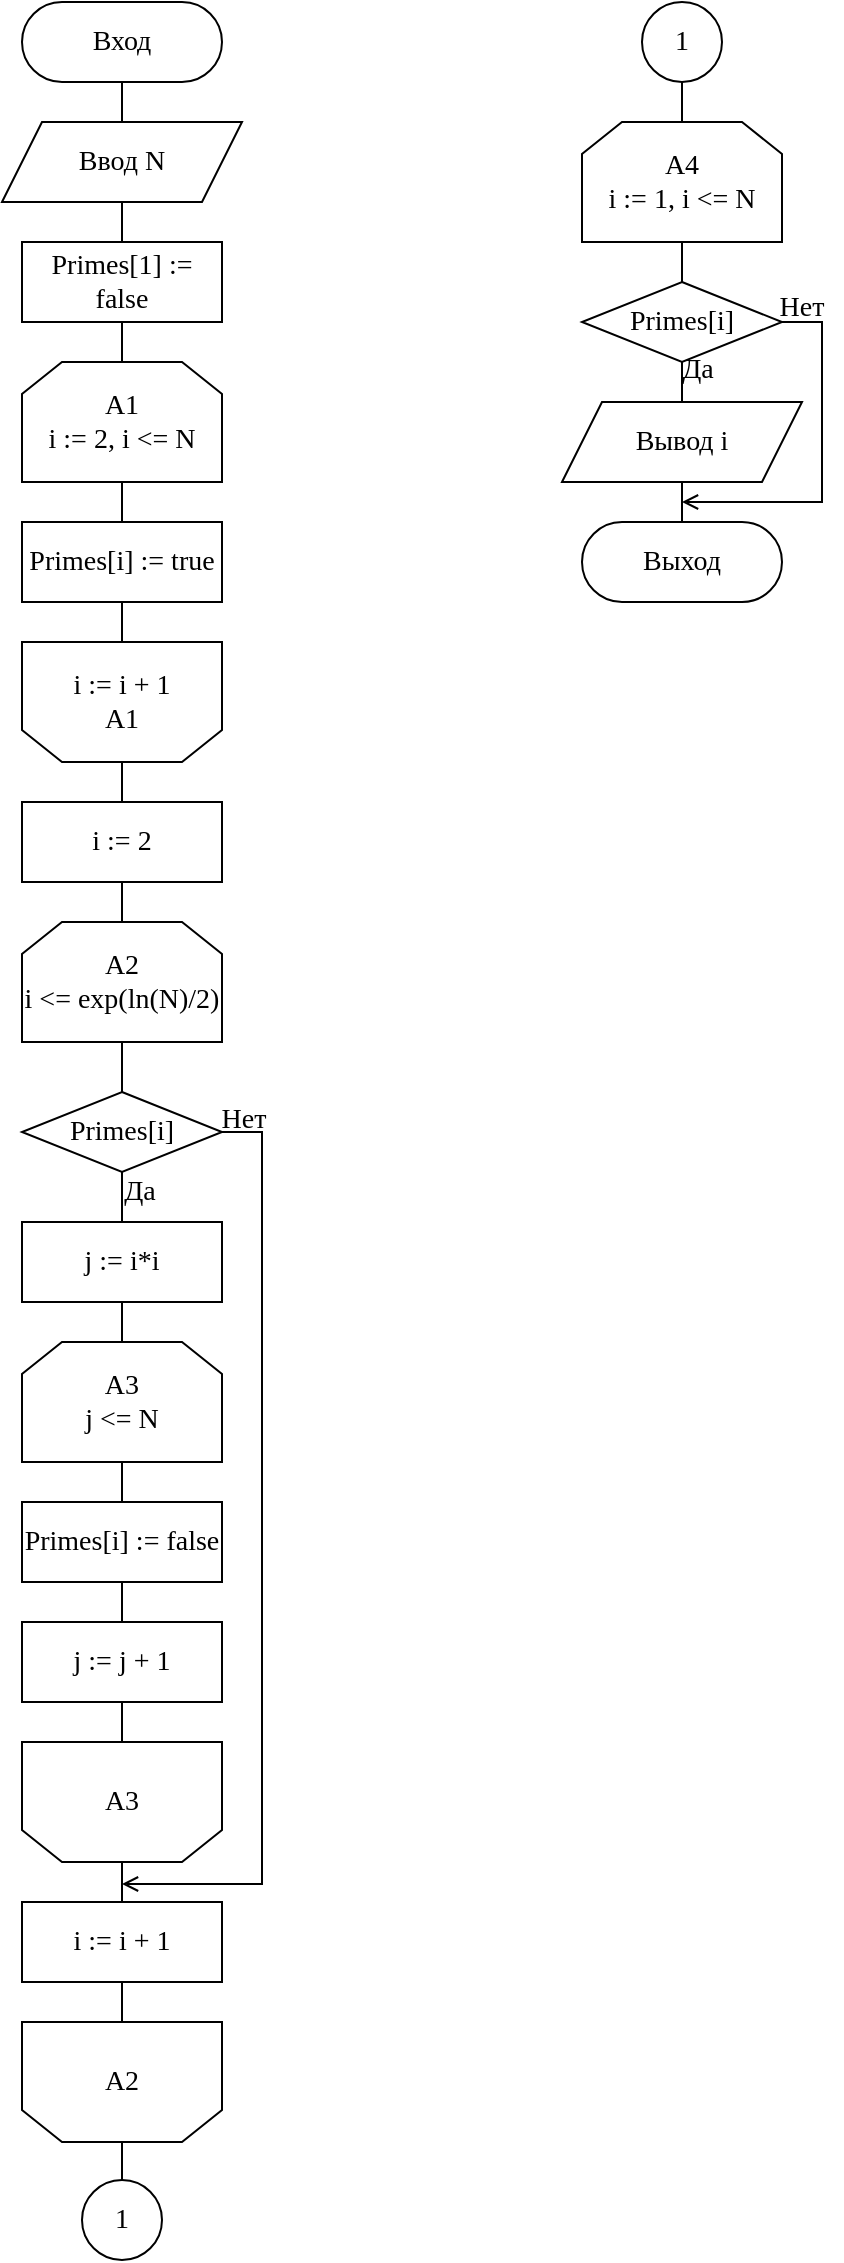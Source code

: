 <mxfile version="15.3.8" type="device"><diagram id="UwyCwh4wTXbEcl4jexbB" name="Page-1"><mxGraphModel dx="2048" dy="1184" grid="1" gridSize="10" guides="1" tooltips="1" connect="1" arrows="1" fold="1" page="1" pageScale="1" pageWidth="827" pageHeight="1169" math="0" shadow="0"><root><mxCell id="0"/><mxCell id="1" parent="0"/><mxCell id="uYrEmwOeIVyISQmVi3Fj-3" style="edgeStyle=orthogonalEdgeStyle;rounded=0;orthogonalLoop=1;jettySize=auto;html=1;exitX=0.5;exitY=1;exitDx=0;exitDy=0;entryX=0.5;entryY=0;entryDx=0;entryDy=0;endArrow=none;endFill=0;fontFamily=Times New Roman;fontSize=14;" edge="1" parent="1" source="uYrEmwOeIVyISQmVi3Fj-1" target="uYrEmwOeIVyISQmVi3Fj-2"><mxGeometry relative="1" as="geometry"/></mxCell><mxCell id="uYrEmwOeIVyISQmVi3Fj-1" value="Вход" style="rounded=1;whiteSpace=wrap;html=1;arcSize=50;fontFamily=Times New Roman;fontSize=14;" vertex="1" parent="1"><mxGeometry x="290" width="100" height="40" as="geometry"/></mxCell><mxCell id="uYrEmwOeIVyISQmVi3Fj-6" style="edgeStyle=orthogonalEdgeStyle;rounded=0;orthogonalLoop=1;jettySize=auto;html=1;exitX=0.5;exitY=1;exitDx=0;exitDy=0;entryX=0.5;entryY=0;entryDx=0;entryDy=0;endArrow=none;endFill=0;fontFamily=Times New Roman;fontSize=14;" edge="1" parent="1" source="uYrEmwOeIVyISQmVi3Fj-2" target="uYrEmwOeIVyISQmVi3Fj-4"><mxGeometry relative="1" as="geometry"/></mxCell><mxCell id="uYrEmwOeIVyISQmVi3Fj-2" value="Ввод N" style="shape=parallelogram;perimeter=parallelogramPerimeter;whiteSpace=wrap;html=1;fixedSize=1;fontFamily=Times New Roman;fontSize=14;" vertex="1" parent="1"><mxGeometry x="280" y="60" width="120" height="40" as="geometry"/></mxCell><mxCell id="uYrEmwOeIVyISQmVi3Fj-7" style="edgeStyle=orthogonalEdgeStyle;rounded=0;orthogonalLoop=1;jettySize=auto;html=1;exitX=0.5;exitY=1;exitDx=0;exitDy=0;entryX=0.5;entryY=0;entryDx=0;entryDy=0;endArrow=none;endFill=0;fontFamily=Times New Roman;fontSize=14;" edge="1" parent="1" source="uYrEmwOeIVyISQmVi3Fj-4" target="uYrEmwOeIVyISQmVi3Fj-5"><mxGeometry relative="1" as="geometry"/></mxCell><mxCell id="uYrEmwOeIVyISQmVi3Fj-4" value="Primes[1] := false" style="rounded=0;whiteSpace=wrap;html=1;fontFamily=Times New Roman;fontSize=14;" vertex="1" parent="1"><mxGeometry x="290" y="120" width="100" height="40" as="geometry"/></mxCell><mxCell id="uYrEmwOeIVyISQmVi3Fj-10" style="edgeStyle=orthogonalEdgeStyle;rounded=0;orthogonalLoop=1;jettySize=auto;html=1;exitX=0.5;exitY=1;exitDx=0;exitDy=0;entryX=0.5;entryY=0;entryDx=0;entryDy=0;endArrow=none;endFill=0;fontFamily=Times New Roman;fontSize=14;" edge="1" parent="1" source="uYrEmwOeIVyISQmVi3Fj-5" target="uYrEmwOeIVyISQmVi3Fj-8"><mxGeometry relative="1" as="geometry"/></mxCell><mxCell id="uYrEmwOeIVyISQmVi3Fj-5" value="A1&lt;br style=&quot;font-size: 14px;&quot;&gt;i := 2, i &amp;lt;= N" style="shape=loopLimit;whiteSpace=wrap;html=1;fontFamily=Times New Roman;fontSize=14;" vertex="1" parent="1"><mxGeometry x="290" y="180" width="100" height="60" as="geometry"/></mxCell><mxCell id="uYrEmwOeIVyISQmVi3Fj-11" style="edgeStyle=orthogonalEdgeStyle;rounded=0;orthogonalLoop=1;jettySize=auto;html=1;exitX=0.5;exitY=1;exitDx=0;exitDy=0;entryX=0.5;entryY=0;entryDx=0;entryDy=0;endArrow=none;endFill=0;fontFamily=Times New Roman;fontSize=14;" edge="1" parent="1" source="uYrEmwOeIVyISQmVi3Fj-8" target="uYrEmwOeIVyISQmVi3Fj-9"><mxGeometry relative="1" as="geometry"/></mxCell><mxCell id="uYrEmwOeIVyISQmVi3Fj-8" value="Primes[i] := true" style="rounded=0;whiteSpace=wrap;html=1;fontFamily=Times New Roman;fontSize=14;" vertex="1" parent="1"><mxGeometry x="290" y="260" width="100" height="40" as="geometry"/></mxCell><mxCell id="uYrEmwOeIVyISQmVi3Fj-13" style="edgeStyle=orthogonalEdgeStyle;rounded=0;orthogonalLoop=1;jettySize=auto;html=1;exitX=0.5;exitY=1;exitDx=0;exitDy=0;entryX=0.5;entryY=0;entryDx=0;entryDy=0;endArrow=none;endFill=0;fontFamily=Times New Roman;fontSize=14;" edge="1" parent="1" source="uYrEmwOeIVyISQmVi3Fj-9" target="uYrEmwOeIVyISQmVi3Fj-12"><mxGeometry relative="1" as="geometry"/></mxCell><mxCell id="uYrEmwOeIVyISQmVi3Fj-9" value="i := i + 1&lt;br style=&quot;font-size: 14px;&quot;&gt;A1" style="shape=loopLimit;whiteSpace=wrap;html=1;flipV=1;fontFamily=Times New Roman;fontSize=14;" vertex="1" parent="1"><mxGeometry x="290" y="320" width="100" height="60" as="geometry"/></mxCell><mxCell id="uYrEmwOeIVyISQmVi3Fj-15" style="edgeStyle=orthogonalEdgeStyle;rounded=0;orthogonalLoop=1;jettySize=auto;html=1;exitX=0.5;exitY=1;exitDx=0;exitDy=0;entryX=0.5;entryY=0;entryDx=0;entryDy=0;endArrow=none;endFill=0;fontFamily=Times New Roman;fontSize=14;" edge="1" parent="1" source="uYrEmwOeIVyISQmVi3Fj-12" target="uYrEmwOeIVyISQmVi3Fj-14"><mxGeometry relative="1" as="geometry"/></mxCell><mxCell id="uYrEmwOeIVyISQmVi3Fj-12" value="i := 2" style="rounded=0;whiteSpace=wrap;html=1;fontFamily=Times New Roman;fontSize=14;" vertex="1" parent="1"><mxGeometry x="290" y="400" width="100" height="40" as="geometry"/></mxCell><mxCell id="uYrEmwOeIVyISQmVi3Fj-17" style="edgeStyle=orthogonalEdgeStyle;rounded=0;orthogonalLoop=1;jettySize=auto;html=1;exitX=0.5;exitY=1;exitDx=0;exitDy=0;entryX=0.5;entryY=0;entryDx=0;entryDy=0;endArrow=none;endFill=0;fontFamily=Times New Roman;fontSize=14;" edge="1" parent="1" source="uYrEmwOeIVyISQmVi3Fj-14" target="uYrEmwOeIVyISQmVi3Fj-16"><mxGeometry relative="1" as="geometry"/></mxCell><mxCell id="uYrEmwOeIVyISQmVi3Fj-14" value="A2&lt;br style=&quot;font-size: 14px;&quot;&gt;i &amp;lt;= exp(ln(N)/2)" style="shape=loopLimit;whiteSpace=wrap;html=1;fontFamily=Times New Roman;fontSize=14;" vertex="1" parent="1"><mxGeometry x="290" y="460" width="100" height="60" as="geometry"/></mxCell><mxCell id="uYrEmwOeIVyISQmVi3Fj-19" style="edgeStyle=orthogonalEdgeStyle;rounded=0;orthogonalLoop=1;jettySize=auto;html=1;exitX=0.5;exitY=1;exitDx=0;exitDy=0;entryX=0.5;entryY=0;entryDx=0;entryDy=0;endArrow=none;endFill=0;fontFamily=Times New Roman;fontSize=14;" edge="1" parent="1" source="uYrEmwOeIVyISQmVi3Fj-16" target="uYrEmwOeIVyISQmVi3Fj-18"><mxGeometry relative="1" as="geometry"/></mxCell><mxCell id="uYrEmwOeIVyISQmVi3Fj-30" style="edgeStyle=orthogonalEdgeStyle;rounded=0;orthogonalLoop=1;jettySize=auto;html=1;exitX=1;exitY=0.5;exitDx=0;exitDy=0;endArrow=open;endFill=0;fontFamily=Times New Roman;fontSize=14;" edge="1" parent="1" source="uYrEmwOeIVyISQmVi3Fj-16"><mxGeometry relative="1" as="geometry"><mxPoint x="340" y="941" as="targetPoint"/><Array as="points"><mxPoint x="410" y="565"/><mxPoint x="410" y="941"/></Array></mxGeometry></mxCell><mxCell id="uYrEmwOeIVyISQmVi3Fj-16" value="Primes[i]" style="rhombus;whiteSpace=wrap;html=1;fontFamily=Times New Roman;fontSize=14;" vertex="1" parent="1"><mxGeometry x="290" y="545" width="100" height="40" as="geometry"/></mxCell><mxCell id="uYrEmwOeIVyISQmVi3Fj-21" style="edgeStyle=orthogonalEdgeStyle;rounded=0;orthogonalLoop=1;jettySize=auto;html=1;exitX=0.5;exitY=1;exitDx=0;exitDy=0;entryX=0.5;entryY=0;entryDx=0;entryDy=0;endArrow=none;endFill=0;fontFamily=Times New Roman;fontSize=14;" edge="1" parent="1" source="uYrEmwOeIVyISQmVi3Fj-18" target="uYrEmwOeIVyISQmVi3Fj-20"><mxGeometry relative="1" as="geometry"/></mxCell><mxCell id="uYrEmwOeIVyISQmVi3Fj-18" value="j := i*i" style="rounded=0;whiteSpace=wrap;html=1;fontFamily=Times New Roman;fontSize=14;" vertex="1" parent="1"><mxGeometry x="290" y="610" width="100" height="40" as="geometry"/></mxCell><mxCell id="uYrEmwOeIVyISQmVi3Fj-23" style="edgeStyle=orthogonalEdgeStyle;rounded=0;orthogonalLoop=1;jettySize=auto;html=1;exitX=0.5;exitY=1;exitDx=0;exitDy=0;entryX=0.5;entryY=0;entryDx=0;entryDy=0;endArrow=none;endFill=0;fontFamily=Times New Roman;fontSize=14;" edge="1" parent="1" source="uYrEmwOeIVyISQmVi3Fj-20" target="uYrEmwOeIVyISQmVi3Fj-22"><mxGeometry relative="1" as="geometry"/></mxCell><mxCell id="uYrEmwOeIVyISQmVi3Fj-20" value="A3&lt;br style=&quot;font-size: 14px;&quot;&gt;j &amp;lt;= N" style="shape=loopLimit;whiteSpace=wrap;html=1;fontFamily=Times New Roman;fontSize=14;" vertex="1" parent="1"><mxGeometry x="290" y="670" width="100" height="60" as="geometry"/></mxCell><mxCell id="uYrEmwOeIVyISQmVi3Fj-25" style="edgeStyle=orthogonalEdgeStyle;rounded=0;orthogonalLoop=1;jettySize=auto;html=1;exitX=0.5;exitY=1;exitDx=0;exitDy=0;entryX=0.5;entryY=0;entryDx=0;entryDy=0;endArrow=none;endFill=0;fontFamily=Times New Roman;fontSize=14;" edge="1" parent="1" source="uYrEmwOeIVyISQmVi3Fj-22" target="uYrEmwOeIVyISQmVi3Fj-24"><mxGeometry relative="1" as="geometry"/></mxCell><mxCell id="uYrEmwOeIVyISQmVi3Fj-22" value="Primes[i] := false" style="rounded=0;whiteSpace=wrap;html=1;fontFamily=Times New Roman;fontSize=14;" vertex="1" parent="1"><mxGeometry x="290" y="750" width="100" height="40" as="geometry"/></mxCell><mxCell id="uYrEmwOeIVyISQmVi3Fj-27" style="edgeStyle=orthogonalEdgeStyle;rounded=0;orthogonalLoop=1;jettySize=auto;html=1;exitX=0.5;exitY=1;exitDx=0;exitDy=0;entryX=0.5;entryY=0;entryDx=0;entryDy=0;endArrow=none;endFill=0;fontFamily=Times New Roman;fontSize=14;" edge="1" parent="1" source="uYrEmwOeIVyISQmVi3Fj-24" target="uYrEmwOeIVyISQmVi3Fj-26"><mxGeometry relative="1" as="geometry"/></mxCell><mxCell id="uYrEmwOeIVyISQmVi3Fj-24" value="j := j + 1" style="rounded=0;whiteSpace=wrap;html=1;fontFamily=Times New Roman;fontSize=14;" vertex="1" parent="1"><mxGeometry x="290" y="810" width="100" height="40" as="geometry"/></mxCell><mxCell id="uYrEmwOeIVyISQmVi3Fj-29" style="edgeStyle=orthogonalEdgeStyle;rounded=0;orthogonalLoop=1;jettySize=auto;html=1;exitX=0.5;exitY=1;exitDx=0;exitDy=0;entryX=0.5;entryY=0;entryDx=0;entryDy=0;endArrow=none;endFill=0;fontFamily=Times New Roman;fontSize=14;" edge="1" parent="1" source="uYrEmwOeIVyISQmVi3Fj-26" target="uYrEmwOeIVyISQmVi3Fj-28"><mxGeometry relative="1" as="geometry"/></mxCell><mxCell id="uYrEmwOeIVyISQmVi3Fj-26" value="A3" style="shape=loopLimit;whiteSpace=wrap;html=1;flipV=1;fontFamily=Times New Roman;fontSize=14;" vertex="1" parent="1"><mxGeometry x="290" y="870" width="100" height="60" as="geometry"/></mxCell><mxCell id="uYrEmwOeIVyISQmVi3Fj-34" style="edgeStyle=orthogonalEdgeStyle;rounded=0;orthogonalLoop=1;jettySize=auto;html=1;exitX=0.5;exitY=1;exitDx=0;exitDy=0;entryX=0.5;entryY=0;entryDx=0;entryDy=0;endArrow=none;endFill=0;fontFamily=Times New Roman;fontSize=14;" edge="1" parent="1" source="uYrEmwOeIVyISQmVi3Fj-28" target="uYrEmwOeIVyISQmVi3Fj-33"><mxGeometry relative="1" as="geometry"/></mxCell><mxCell id="uYrEmwOeIVyISQmVi3Fj-28" value="i := i + 1" style="rounded=0;whiteSpace=wrap;html=1;fontFamily=Times New Roman;fontSize=14;" vertex="1" parent="1"><mxGeometry x="290" y="950" width="100" height="40" as="geometry"/></mxCell><mxCell id="uYrEmwOeIVyISQmVi3Fj-31" value="Да" style="text;html=1;strokeColor=none;fillColor=none;align=center;verticalAlign=middle;whiteSpace=wrap;rounded=0;fontFamily=Times New Roman;fontSize=14;" vertex="1" parent="1"><mxGeometry x="329" y="585" width="40" height="20" as="geometry"/></mxCell><mxCell id="uYrEmwOeIVyISQmVi3Fj-32" value="Нет" style="text;html=1;strokeColor=none;fillColor=none;align=center;verticalAlign=middle;whiteSpace=wrap;rounded=0;fontFamily=Times New Roman;fontSize=14;" vertex="1" parent="1"><mxGeometry x="381" y="549" width="40" height="20" as="geometry"/></mxCell><mxCell id="uYrEmwOeIVyISQmVi3Fj-36" style="edgeStyle=orthogonalEdgeStyle;rounded=0;orthogonalLoop=1;jettySize=auto;html=1;exitX=0.5;exitY=1;exitDx=0;exitDy=0;entryX=0.5;entryY=0;entryDx=0;entryDy=0;endArrow=none;endFill=0;fontFamily=Times New Roman;fontSize=14;" edge="1" parent="1" source="uYrEmwOeIVyISQmVi3Fj-33" target="uYrEmwOeIVyISQmVi3Fj-35"><mxGeometry relative="1" as="geometry"/></mxCell><mxCell id="uYrEmwOeIVyISQmVi3Fj-33" value="A2" style="shape=loopLimit;whiteSpace=wrap;html=1;flipV=1;fontFamily=Times New Roman;fontSize=14;" vertex="1" parent="1"><mxGeometry x="290" y="1010" width="100" height="60" as="geometry"/></mxCell><mxCell id="uYrEmwOeIVyISQmVi3Fj-35" value="1" style="ellipse;whiteSpace=wrap;html=1;aspect=fixed;fontFamily=Times New Roman;fontSize=14;" vertex="1" parent="1"><mxGeometry x="320" y="1089" width="40" height="40" as="geometry"/></mxCell><mxCell id="uYrEmwOeIVyISQmVi3Fj-39" style="edgeStyle=orthogonalEdgeStyle;rounded=0;orthogonalLoop=1;jettySize=auto;html=1;exitX=0.5;exitY=1;exitDx=0;exitDy=0;entryX=0.5;entryY=0;entryDx=0;entryDy=0;endArrow=none;endFill=0;fontFamily=Times New Roman;fontSize=14;" edge="1" parent="1" source="uYrEmwOeIVyISQmVi3Fj-37" target="uYrEmwOeIVyISQmVi3Fj-38"><mxGeometry relative="1" as="geometry"/></mxCell><mxCell id="uYrEmwOeIVyISQmVi3Fj-37" value="1" style="ellipse;whiteSpace=wrap;html=1;aspect=fixed;fontFamily=Times New Roman;fontSize=14;" vertex="1" parent="1"><mxGeometry x="600" width="40" height="40" as="geometry"/></mxCell><mxCell id="uYrEmwOeIVyISQmVi3Fj-42" style="edgeStyle=orthogonalEdgeStyle;rounded=0;orthogonalLoop=1;jettySize=auto;html=1;exitX=0.5;exitY=1;exitDx=0;exitDy=0;entryX=0.5;entryY=0;entryDx=0;entryDy=0;endArrow=none;endFill=0;fontFamily=Times New Roman;fontSize=14;" edge="1" parent="1" source="uYrEmwOeIVyISQmVi3Fj-38" target="uYrEmwOeIVyISQmVi3Fj-40"><mxGeometry relative="1" as="geometry"/></mxCell><mxCell id="uYrEmwOeIVyISQmVi3Fj-38" value="A4&lt;br style=&quot;font-size: 14px;&quot;&gt;i := 1, i &amp;lt;= N" style="shape=loopLimit;whiteSpace=wrap;html=1;fontFamily=Times New Roman;fontSize=14;" vertex="1" parent="1"><mxGeometry x="570" y="60" width="100" height="60" as="geometry"/></mxCell><mxCell id="uYrEmwOeIVyISQmVi3Fj-45" style="edgeStyle=orthogonalEdgeStyle;rounded=0;orthogonalLoop=1;jettySize=auto;html=1;exitX=0.5;exitY=1;exitDx=0;exitDy=0;entryX=0.5;entryY=0;entryDx=0;entryDy=0;endArrow=none;endFill=0;fontFamily=Times New Roman;fontSize=14;" edge="1" parent="1" source="uYrEmwOeIVyISQmVi3Fj-40" target="uYrEmwOeIVyISQmVi3Fj-43"><mxGeometry relative="1" as="geometry"/></mxCell><mxCell id="uYrEmwOeIVyISQmVi3Fj-49" style="edgeStyle=orthogonalEdgeStyle;rounded=0;orthogonalLoop=1;jettySize=auto;html=1;exitX=1;exitY=0.5;exitDx=0;exitDy=0;endArrow=open;endFill=0;fontFamily=Times New Roman;fontSize=14;" edge="1" parent="1" source="uYrEmwOeIVyISQmVi3Fj-40"><mxGeometry relative="1" as="geometry"><mxPoint x="620" y="250" as="targetPoint"/><Array as="points"><mxPoint x="690" y="160"/><mxPoint x="690" y="250"/></Array></mxGeometry></mxCell><mxCell id="uYrEmwOeIVyISQmVi3Fj-40" value="Primes[i]" style="rhombus;whiteSpace=wrap;html=1;fontFamily=Times New Roman;fontSize=14;" vertex="1" parent="1"><mxGeometry x="570" y="140" width="100" height="40" as="geometry"/></mxCell><mxCell id="uYrEmwOeIVyISQmVi3Fj-41" style="edgeStyle=orthogonalEdgeStyle;rounded=0;orthogonalLoop=1;jettySize=auto;html=1;exitX=0.5;exitY=1;exitDx=0;exitDy=0;endArrow=none;endFill=0;fontFamily=Times New Roman;fontSize=14;" edge="1" parent="1" source="uYrEmwOeIVyISQmVi3Fj-40" target="uYrEmwOeIVyISQmVi3Fj-40"><mxGeometry relative="1" as="geometry"/></mxCell><mxCell id="uYrEmwOeIVyISQmVi3Fj-47" style="edgeStyle=orthogonalEdgeStyle;rounded=0;orthogonalLoop=1;jettySize=auto;html=1;exitX=0.5;exitY=1;exitDx=0;exitDy=0;entryX=0.5;entryY=0;entryDx=0;entryDy=0;endArrow=none;endFill=0;fontFamily=Times New Roman;fontSize=14;" edge="1" parent="1" source="uYrEmwOeIVyISQmVi3Fj-43" target="uYrEmwOeIVyISQmVi3Fj-46"><mxGeometry relative="1" as="geometry"/></mxCell><mxCell id="uYrEmwOeIVyISQmVi3Fj-43" value="Вывод i" style="shape=parallelogram;perimeter=parallelogramPerimeter;whiteSpace=wrap;html=1;fixedSize=1;fontFamily=Times New Roman;fontSize=14;" vertex="1" parent="1"><mxGeometry x="560" y="200" width="120" height="40" as="geometry"/></mxCell><mxCell id="uYrEmwOeIVyISQmVi3Fj-46" value="Выход" style="rounded=1;whiteSpace=wrap;html=1;fontSize=14;arcSize=50;fontFamily=Times New Roman;" vertex="1" parent="1"><mxGeometry x="570" y="260" width="100" height="40" as="geometry"/></mxCell><mxCell id="uYrEmwOeIVyISQmVi3Fj-48" value="Да" style="text;html=1;strokeColor=none;fillColor=none;align=center;verticalAlign=middle;whiteSpace=wrap;rounded=0;fontFamily=Times New Roman;fontSize=14;" vertex="1" parent="1"><mxGeometry x="608" y="174" width="40" height="20" as="geometry"/></mxCell><mxCell id="uYrEmwOeIVyISQmVi3Fj-50" value="Нет" style="text;html=1;strokeColor=none;fillColor=none;align=center;verticalAlign=middle;whiteSpace=wrap;rounded=0;fontFamily=Times New Roman;fontSize=14;" vertex="1" parent="1"><mxGeometry x="660" y="143" width="40" height="20" as="geometry"/></mxCell></root></mxGraphModel></diagram></mxfile>